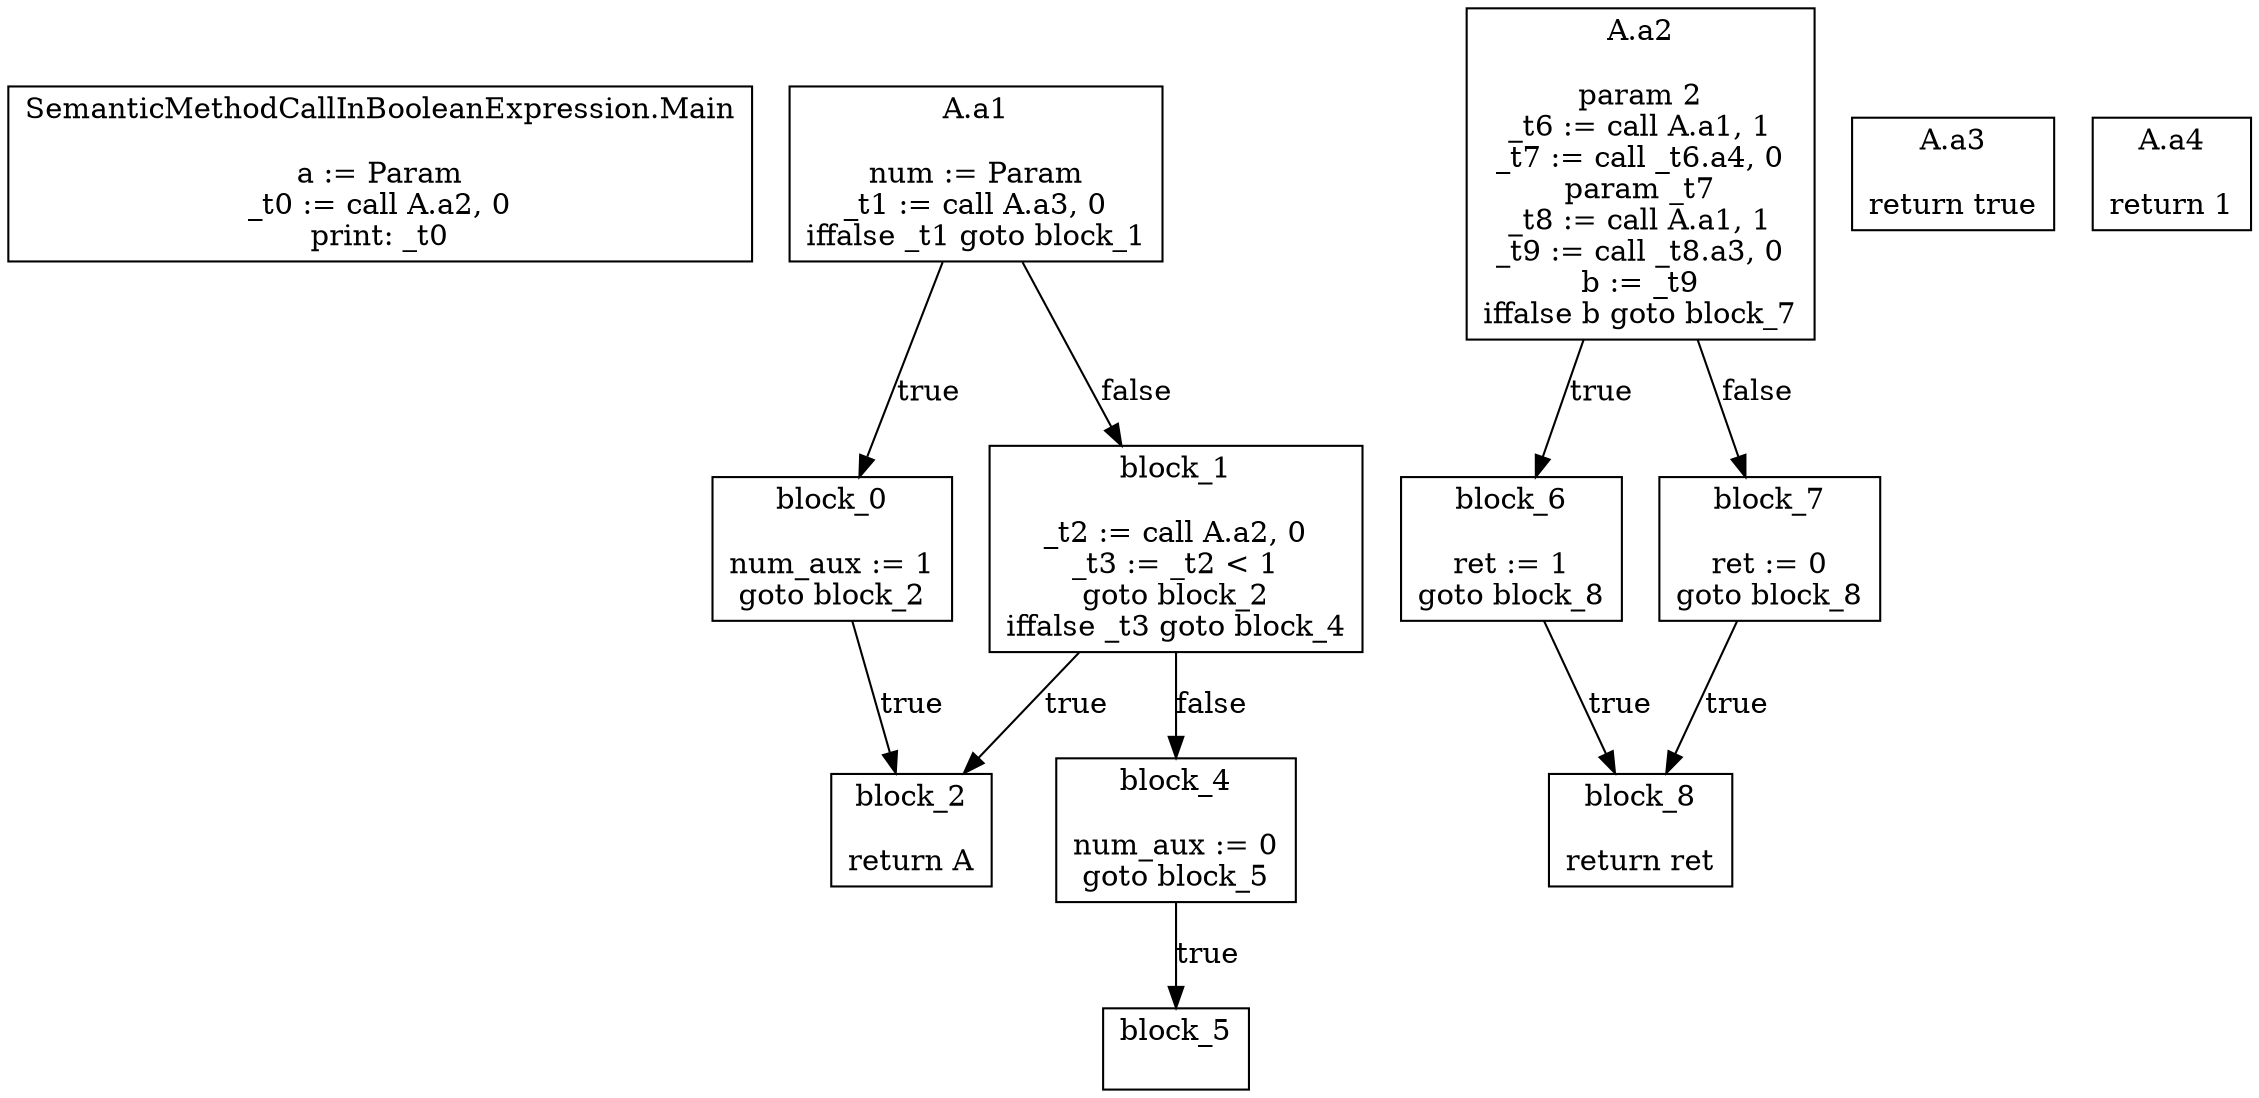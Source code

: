 digraph CFG {
    "SemanticMethodCallInBooleanExpression.Main" [shape=box label="SemanticMethodCallInBooleanExpression.Main\n
a := Param\n_t0 := call A.a2, 0\nprint: _t0\n"];
    "A.a1" [shape=box label="A.a1\n
num := Param\n_t1 := call A.a3, 0\niffalse _t1 goto block_1"];
    "A.a1" -> "block_0" [label="true"];
    "block_0" [shape=box label="block_0\n
num_aux := 1\ngoto block_2\n"];
    "block_0" -> "block_2" [label="true"];
    "block_2" [shape=box label="block_2\n
return A\n"];
    "A.a1" -> "block_1" [label="false"];
    "block_1" [shape=box label="block_1\n
_t2 := call A.a2, 0\n_t3 := _t2 < 1\ngoto block_2\niffalse _t3 goto block_4"];
    "block_1" -> "block_2" [label="true"];
    "block_1" -> "block_4" [label="false"];
    "block_4" [shape=box label="block_4\n
num_aux := 0\ngoto block_5\n"];
    "block_4" -> "block_5" [label="true"];
    "block_5" [shape=box label="block_5\n
"];
    "A.a2" [shape=box label="A.a2\n
param 2\n_t6 := call A.a1, 1\n_t7 := call _t6.a4, 0\nparam _t7\n_t8 := call A.a1, 1\n_t9 := call _t8.a3, 0\nb := _t9\niffalse b goto block_7"];
    "A.a2" -> "block_6" [label="true"];
    "block_6" [shape=box label="block_6\n
ret := 1\ngoto block_8\n"];
    "block_6" -> "block_8" [label="true"];
    "block_8" [shape=box label="block_8\n
return ret\n"];
    "A.a2" -> "block_7" [label="false"];
    "block_7" [shape=box label="block_7\n
ret := 0\ngoto block_8\n"];
    "block_7" -> "block_8" [label="true"];
    "A.a3" [shape=box label="A.a3\n
return true\n"];
    "A.a4" [shape=box label="A.a4\n
return 1\n"];
}
